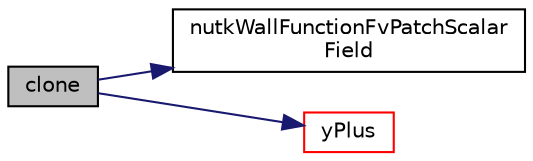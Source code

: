 digraph "clone"
{
  bgcolor="transparent";
  edge [fontname="Helvetica",fontsize="10",labelfontname="Helvetica",labelfontsize="10"];
  node [fontname="Helvetica",fontsize="10",shape=record];
  rankdir="LR";
  Node48 [label="clone",height=0.2,width=0.4,color="black", fillcolor="grey75", style="filled", fontcolor="black"];
  Node48 -> Node49 [color="midnightblue",fontsize="10",style="solid",fontname="Helvetica"];
  Node49 [label="nutkWallFunctionFvPatchScalar\lField",height=0.2,width=0.4,color="black",URL="$a32153.html#ac4645651f4901251fd1d6c868dc3304d",tooltip="Construct from patch and internal field. "];
  Node48 -> Node50 [color="midnightblue",fontsize="10",style="solid",fontname="Helvetica"];
  Node50 [label="yPlus",height=0.2,width=0.4,color="red",URL="$a32153.html#a0de83d05eb8aabc5f8cf747584ef03c3",tooltip="Calculate and return the yPlus at the boundary. "];
}
